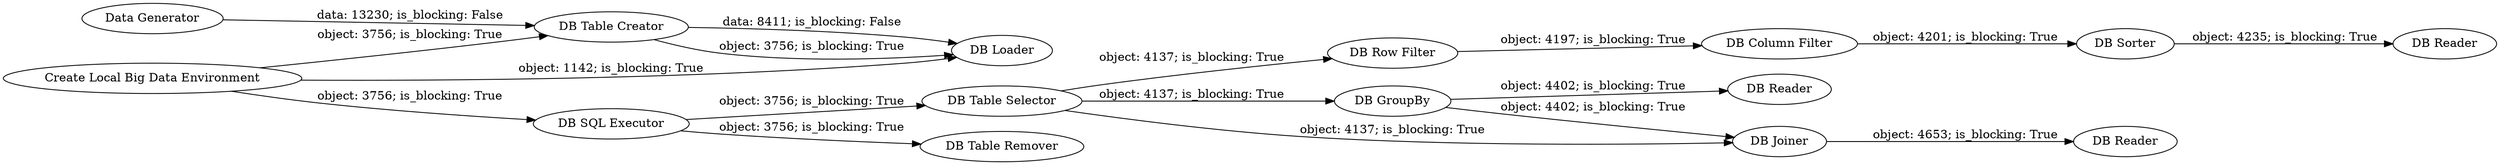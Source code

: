 digraph {
	"5835074624289344473_81" [label="Data Generator"]
	"5835074624289344473_97" [label="DB Table Creator"]
	"5835074624289344473_90" [label="DB Reader"]
	"5835074624289344473_92" [label="DB Reader"]
	"5835074624289344473_86" [label="DB Row Filter"]
	"5835074624289344473_87" [label="DB GroupBy"]
	"5835074624289344473_98" [label="DB Loader"]
	"5835074624289344473_89" [label="DB Joiner"]
	"5835074624289344473_85" [label="DB Table Selector"]
	"5835074624289344473_84" [label="DB Table Remover"]
	"5835074624289344473_88" [label="DB Column Filter"]
	"5835074624289344473_96" [label="Create Local Big Data Environment"]
	"5835074624289344473_93" [label="DB Reader"]
	"5835074624289344473_83" [label="DB SQL Executor"]
	"5835074624289344473_91" [label="DB Sorter"]
	"5835074624289344473_96" -> "5835074624289344473_83" [label="object: 3756; is_blocking: True"]
	"5835074624289344473_97" -> "5835074624289344473_98" [label="data: 8411; is_blocking: False"]
	"5835074624289344473_86" -> "5835074624289344473_88" [label="object: 4197; is_blocking: True"]
	"5835074624289344473_91" -> "5835074624289344473_93" [label="object: 4235; is_blocking: True"]
	"5835074624289344473_83" -> "5835074624289344473_85" [label="object: 3756; is_blocking: True"]
	"5835074624289344473_85" -> "5835074624289344473_89" [label="object: 4137; is_blocking: True"]
	"5835074624289344473_81" -> "5835074624289344473_97" [label="data: 13230; is_blocking: False"]
	"5835074624289344473_87" -> "5835074624289344473_90" [label="object: 4402; is_blocking: True"]
	"5835074624289344473_97" -> "5835074624289344473_98" [label="object: 3756; is_blocking: True"]
	"5835074624289344473_85" -> "5835074624289344473_87" [label="object: 4137; is_blocking: True"]
	"5835074624289344473_85" -> "5835074624289344473_86" [label="object: 4137; is_blocking: True"]
	"5835074624289344473_96" -> "5835074624289344473_98" [label="object: 1142; is_blocking: True"]
	"5835074624289344473_96" -> "5835074624289344473_97" [label="object: 3756; is_blocking: True"]
	"5835074624289344473_89" -> "5835074624289344473_92" [label="object: 4653; is_blocking: True"]
	"5835074624289344473_87" -> "5835074624289344473_89" [label="object: 4402; is_blocking: True"]
	"5835074624289344473_83" -> "5835074624289344473_84" [label="object: 3756; is_blocking: True"]
	"5835074624289344473_88" -> "5835074624289344473_91" [label="object: 4201; is_blocking: True"]
	rankdir=LR
}
